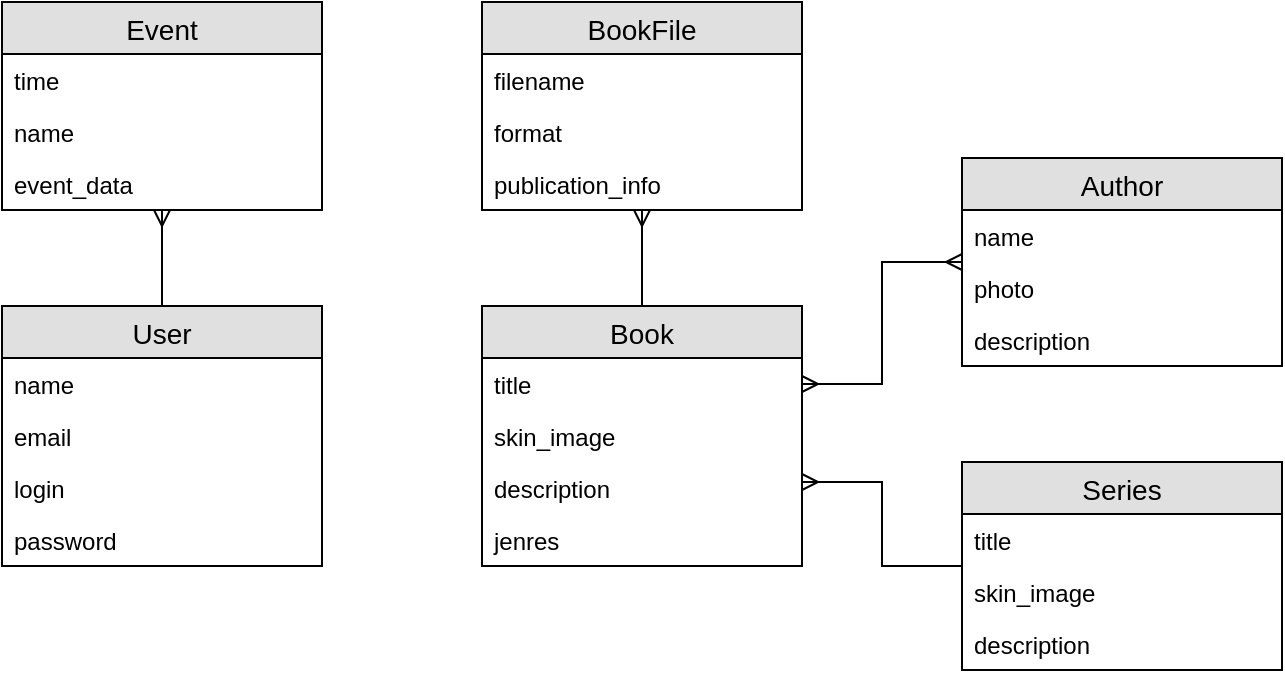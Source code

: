 <mxfile version="12.3.2" type="device" pages="1"><diagram name="Page-1" id="9f46799a-70d6-7492-0946-bef42562c5a5"><mxGraphModel dx="807" dy="513" grid="1" gridSize="10" guides="1" tooltips="1" connect="1" arrows="1" fold="1" page="1" pageScale="1" pageWidth="1100" pageHeight="850" background="#ffffff" math="0" shadow="0"><root><mxCell id="0"/><mxCell id="1" parent="0"/><mxCell id="vRO3nMS8-zC6e4HWGwW6-1" value="User" style="swimlane;fontStyle=0;childLayout=stackLayout;horizontal=1;startSize=26;fillColor=#e0e0e0;horizontalStack=0;resizeParent=1;resizeParentMax=0;resizeLast=0;collapsible=1;marginBottom=0;swimlaneFillColor=#ffffff;align=center;fontSize=14;" vertex="1" parent="1"><mxGeometry x="210" y="172" width="160" height="130" as="geometry"/></mxCell><mxCell id="vRO3nMS8-zC6e4HWGwW6-2" value="name" style="text;strokeColor=none;fillColor=none;spacingLeft=4;spacingRight=4;overflow=hidden;rotatable=0;points=[[0,0.5],[1,0.5]];portConstraint=eastwest;fontSize=12;" vertex="1" parent="vRO3nMS8-zC6e4HWGwW6-1"><mxGeometry y="26" width="160" height="26" as="geometry"/></mxCell><mxCell id="vRO3nMS8-zC6e4HWGwW6-3" value="email" style="text;strokeColor=none;fillColor=none;spacingLeft=4;spacingRight=4;overflow=hidden;rotatable=0;points=[[0,0.5],[1,0.5]];portConstraint=eastwest;fontSize=12;" vertex="1" parent="vRO3nMS8-zC6e4HWGwW6-1"><mxGeometry y="52" width="160" height="26" as="geometry"/></mxCell><mxCell id="vRO3nMS8-zC6e4HWGwW6-5" value="login" style="text;strokeColor=none;fillColor=none;spacingLeft=4;spacingRight=4;overflow=hidden;rotatable=0;points=[[0,0.5],[1,0.5]];portConstraint=eastwest;fontSize=12;" vertex="1" parent="vRO3nMS8-zC6e4HWGwW6-1"><mxGeometry y="78" width="160" height="26" as="geometry"/></mxCell><mxCell id="vRO3nMS8-zC6e4HWGwW6-4" value="password" style="text;strokeColor=none;fillColor=none;spacingLeft=4;spacingRight=4;overflow=hidden;rotatable=0;points=[[0,0.5],[1,0.5]];portConstraint=eastwest;fontSize=12;" vertex="1" parent="vRO3nMS8-zC6e4HWGwW6-1"><mxGeometry y="104" width="160" height="26" as="geometry"/></mxCell><mxCell id="vRO3nMS8-zC6e4HWGwW6-27" style="edgeStyle=orthogonalEdgeStyle;rounded=0;orthogonalLoop=1;jettySize=auto;html=1;exitX=0.5;exitY=0;exitDx=0;exitDy=0;endArrow=ERmany;endFill=0;" edge="1" parent="1" source="vRO3nMS8-zC6e4HWGwW6-6" target="vRO3nMS8-zC6e4HWGwW6-20"><mxGeometry relative="1" as="geometry"/></mxCell><mxCell id="vRO3nMS8-zC6e4HWGwW6-6" value="Book" style="swimlane;fontStyle=0;childLayout=stackLayout;horizontal=1;startSize=26;fillColor=#e0e0e0;horizontalStack=0;resizeParent=1;resizeParentMax=0;resizeLast=0;collapsible=1;marginBottom=0;swimlaneFillColor=#ffffff;align=center;fontSize=14;" vertex="1" parent="1"><mxGeometry x="450" y="172" width="160" height="130" as="geometry"/></mxCell><mxCell id="vRO3nMS8-zC6e4HWGwW6-7" value="title" style="text;strokeColor=none;fillColor=none;spacingLeft=4;spacingRight=4;overflow=hidden;rotatable=0;points=[[0,0.5],[1,0.5]];portConstraint=eastwest;fontSize=12;" vertex="1" parent="vRO3nMS8-zC6e4HWGwW6-6"><mxGeometry y="26" width="160" height="26" as="geometry"/></mxCell><mxCell id="vRO3nMS8-zC6e4HWGwW6-8" value="skin_image" style="text;strokeColor=none;fillColor=none;spacingLeft=4;spacingRight=4;overflow=hidden;rotatable=0;points=[[0,0.5],[1,0.5]];portConstraint=eastwest;fontSize=12;" vertex="1" parent="vRO3nMS8-zC6e4HWGwW6-6"><mxGeometry y="52" width="160" height="26" as="geometry"/></mxCell><mxCell id="vRO3nMS8-zC6e4HWGwW6-9" value="description" style="text;strokeColor=none;fillColor=none;spacingLeft=4;spacingRight=4;overflow=hidden;rotatable=0;points=[[0,0.5],[1,0.5]];portConstraint=eastwest;fontSize=12;" vertex="1" parent="vRO3nMS8-zC6e4HWGwW6-6"><mxGeometry y="78" width="160" height="26" as="geometry"/></mxCell><mxCell id="vRO3nMS8-zC6e4HWGwW6-10" value="jenres" style="text;strokeColor=none;fillColor=none;spacingLeft=4;spacingRight=4;overflow=hidden;rotatable=0;points=[[0,0.5],[1,0.5]];portConstraint=eastwest;fontSize=12;" vertex="1" parent="vRO3nMS8-zC6e4HWGwW6-6"><mxGeometry y="104" width="160" height="26" as="geometry"/></mxCell><mxCell id="vRO3nMS8-zC6e4HWGwW6-11" value="Series" style="swimlane;fontStyle=0;childLayout=stackLayout;horizontal=1;startSize=26;fillColor=#e0e0e0;horizontalStack=0;resizeParent=1;resizeParentMax=0;resizeLast=0;collapsible=1;marginBottom=0;swimlaneFillColor=#ffffff;align=center;fontSize=14;" vertex="1" parent="1"><mxGeometry x="690" y="250" width="160" height="104" as="geometry"/></mxCell><mxCell id="vRO3nMS8-zC6e4HWGwW6-12" value="title" style="text;strokeColor=none;fillColor=none;spacingLeft=4;spacingRight=4;overflow=hidden;rotatable=0;points=[[0,0.5],[1,0.5]];portConstraint=eastwest;fontSize=12;" vertex="1" parent="vRO3nMS8-zC6e4HWGwW6-11"><mxGeometry y="26" width="160" height="26" as="geometry"/></mxCell><mxCell id="vRO3nMS8-zC6e4HWGwW6-13" value="skin_image" style="text;strokeColor=none;fillColor=none;spacingLeft=4;spacingRight=4;overflow=hidden;rotatable=0;points=[[0,0.5],[1,0.5]];portConstraint=eastwest;fontSize=12;" vertex="1" parent="vRO3nMS8-zC6e4HWGwW6-11"><mxGeometry y="52" width="160" height="26" as="geometry"/></mxCell><mxCell id="vRO3nMS8-zC6e4HWGwW6-14" value="description" style="text;strokeColor=none;fillColor=none;spacingLeft=4;spacingRight=4;overflow=hidden;rotatable=0;points=[[0,0.5],[1,0.5]];portConstraint=eastwest;fontSize=12;" vertex="1" parent="vRO3nMS8-zC6e4HWGwW6-11"><mxGeometry y="78" width="160" height="26" as="geometry"/></mxCell><mxCell id="vRO3nMS8-zC6e4HWGwW6-16" value="Author" style="swimlane;fontStyle=0;childLayout=stackLayout;horizontal=1;startSize=26;fillColor=#e0e0e0;horizontalStack=0;resizeParent=1;resizeParentMax=0;resizeLast=0;collapsible=1;marginBottom=0;swimlaneFillColor=#ffffff;align=center;fontSize=14;" vertex="1" parent="1"><mxGeometry x="690" y="98" width="160" height="104" as="geometry"/></mxCell><mxCell id="vRO3nMS8-zC6e4HWGwW6-17" value="name" style="text;strokeColor=none;fillColor=none;spacingLeft=4;spacingRight=4;overflow=hidden;rotatable=0;points=[[0,0.5],[1,0.5]];portConstraint=eastwest;fontSize=12;" vertex="1" parent="vRO3nMS8-zC6e4HWGwW6-16"><mxGeometry y="26" width="160" height="26" as="geometry"/></mxCell><mxCell id="vRO3nMS8-zC6e4HWGwW6-18" value="photo" style="text;strokeColor=none;fillColor=none;spacingLeft=4;spacingRight=4;overflow=hidden;rotatable=0;points=[[0,0.5],[1,0.5]];portConstraint=eastwest;fontSize=12;" vertex="1" parent="vRO3nMS8-zC6e4HWGwW6-16"><mxGeometry y="52" width="160" height="26" as="geometry"/></mxCell><mxCell id="vRO3nMS8-zC6e4HWGwW6-19" value="description" style="text;strokeColor=none;fillColor=none;spacingLeft=4;spacingRight=4;overflow=hidden;rotatable=0;points=[[0,0.5],[1,0.5]];portConstraint=eastwest;fontSize=12;" vertex="1" parent="vRO3nMS8-zC6e4HWGwW6-16"><mxGeometry y="78" width="160" height="26" as="geometry"/></mxCell><mxCell id="vRO3nMS8-zC6e4HWGwW6-20" value="BookFile" style="swimlane;fontStyle=0;childLayout=stackLayout;horizontal=1;startSize=26;fillColor=#e0e0e0;horizontalStack=0;resizeParent=1;resizeParentMax=0;resizeLast=0;collapsible=1;marginBottom=0;swimlaneFillColor=#ffffff;align=center;fontSize=14;" vertex="1" parent="1"><mxGeometry x="450" y="20" width="160" height="104" as="geometry"/></mxCell><mxCell id="vRO3nMS8-zC6e4HWGwW6-21" value="filename" style="text;strokeColor=none;fillColor=none;spacingLeft=4;spacingRight=4;overflow=hidden;rotatable=0;points=[[0,0.5],[1,0.5]];portConstraint=eastwest;fontSize=12;" vertex="1" parent="vRO3nMS8-zC6e4HWGwW6-20"><mxGeometry y="26" width="160" height="26" as="geometry"/></mxCell><mxCell id="vRO3nMS8-zC6e4HWGwW6-22" value="format" style="text;strokeColor=none;fillColor=none;spacingLeft=4;spacingRight=4;overflow=hidden;rotatable=0;points=[[0,0.5],[1,0.5]];portConstraint=eastwest;fontSize=12;" vertex="1" parent="vRO3nMS8-zC6e4HWGwW6-20"><mxGeometry y="52" width="160" height="26" as="geometry"/></mxCell><mxCell id="vRO3nMS8-zC6e4HWGwW6-23" value="publication_info" style="text;strokeColor=none;fillColor=none;spacingLeft=4;spacingRight=4;overflow=hidden;rotatable=0;points=[[0,0.5],[1,0.5]];portConstraint=eastwest;fontSize=12;" vertex="1" parent="vRO3nMS8-zC6e4HWGwW6-20"><mxGeometry y="78" width="160" height="26" as="geometry"/></mxCell><mxCell id="vRO3nMS8-zC6e4HWGwW6-28" style="edgeStyle=orthogonalEdgeStyle;rounded=0;orthogonalLoop=1;jettySize=auto;html=1;endArrow=ERmany;endFill=0;startArrow=ERmany;startFill=0;exitX=1;exitY=0.5;exitDx=0;exitDy=0;" edge="1" parent="1" source="vRO3nMS8-zC6e4HWGwW6-7" target="vRO3nMS8-zC6e4HWGwW6-16"><mxGeometry relative="1" as="geometry"><mxPoint x="540.333" y="182" as="sourcePoint"/><mxPoint x="540.333" y="113.5" as="targetPoint"/></mxGeometry></mxCell><mxCell id="vRO3nMS8-zC6e4HWGwW6-29" style="edgeStyle=orthogonalEdgeStyle;rounded=0;orthogonalLoop=1;jettySize=auto;html=1;endArrow=ERmany;endFill=0;startArrow=none;startFill=0;" edge="1" parent="1" source="vRO3nMS8-zC6e4HWGwW6-11" target="vRO3nMS8-zC6e4HWGwW6-6"><mxGeometry relative="1" as="geometry"><mxPoint x="620" y="247" as="sourcePoint"/><mxPoint x="700" y="160.333" as="targetPoint"/><Array as="points"><mxPoint x="650" y="302"/><mxPoint x="650" y="260"/></Array></mxGeometry></mxCell><mxCell id="vRO3nMS8-zC6e4HWGwW6-30" value="Event" style="swimlane;fontStyle=0;childLayout=stackLayout;horizontal=1;startSize=26;fillColor=#e0e0e0;horizontalStack=0;resizeParent=1;resizeParentMax=0;resizeLast=0;collapsible=1;marginBottom=0;swimlaneFillColor=#ffffff;align=center;fontSize=14;" vertex="1" parent="1"><mxGeometry x="210" y="20" width="160" height="104" as="geometry"/></mxCell><mxCell id="vRO3nMS8-zC6e4HWGwW6-31" value="time" style="text;strokeColor=none;fillColor=none;spacingLeft=4;spacingRight=4;overflow=hidden;rotatable=0;points=[[0,0.5],[1,0.5]];portConstraint=eastwest;fontSize=12;" vertex="1" parent="vRO3nMS8-zC6e4HWGwW6-30"><mxGeometry y="26" width="160" height="26" as="geometry"/></mxCell><mxCell id="vRO3nMS8-zC6e4HWGwW6-32" value="name" style="text;strokeColor=none;fillColor=none;spacingLeft=4;spacingRight=4;overflow=hidden;rotatable=0;points=[[0,0.5],[1,0.5]];portConstraint=eastwest;fontSize=12;" vertex="1" parent="vRO3nMS8-zC6e4HWGwW6-30"><mxGeometry y="52" width="160" height="26" as="geometry"/></mxCell><mxCell id="vRO3nMS8-zC6e4HWGwW6-33" value="event_data" style="text;strokeColor=none;fillColor=none;spacingLeft=4;spacingRight=4;overflow=hidden;rotatable=0;points=[[0,0.5],[1,0.5]];portConstraint=eastwest;fontSize=12;" vertex="1" parent="vRO3nMS8-zC6e4HWGwW6-30"><mxGeometry y="78" width="160" height="26" as="geometry"/></mxCell><mxCell id="vRO3nMS8-zC6e4HWGwW6-34" style="edgeStyle=orthogonalEdgeStyle;rounded=0;orthogonalLoop=1;jettySize=auto;html=1;endArrow=ERmany;endFill=0;startArrow=none;startFill=0;exitX=0.5;exitY=0;exitDx=0;exitDy=0;" edge="1" parent="1" source="vRO3nMS8-zC6e4HWGwW6-1" target="vRO3nMS8-zC6e4HWGwW6-30"><mxGeometry relative="1" as="geometry"><mxPoint x="620" y="221" as="sourcePoint"/><mxPoint x="700" y="160" as="targetPoint"/></mxGeometry></mxCell></root></mxGraphModel></diagram></mxfile>